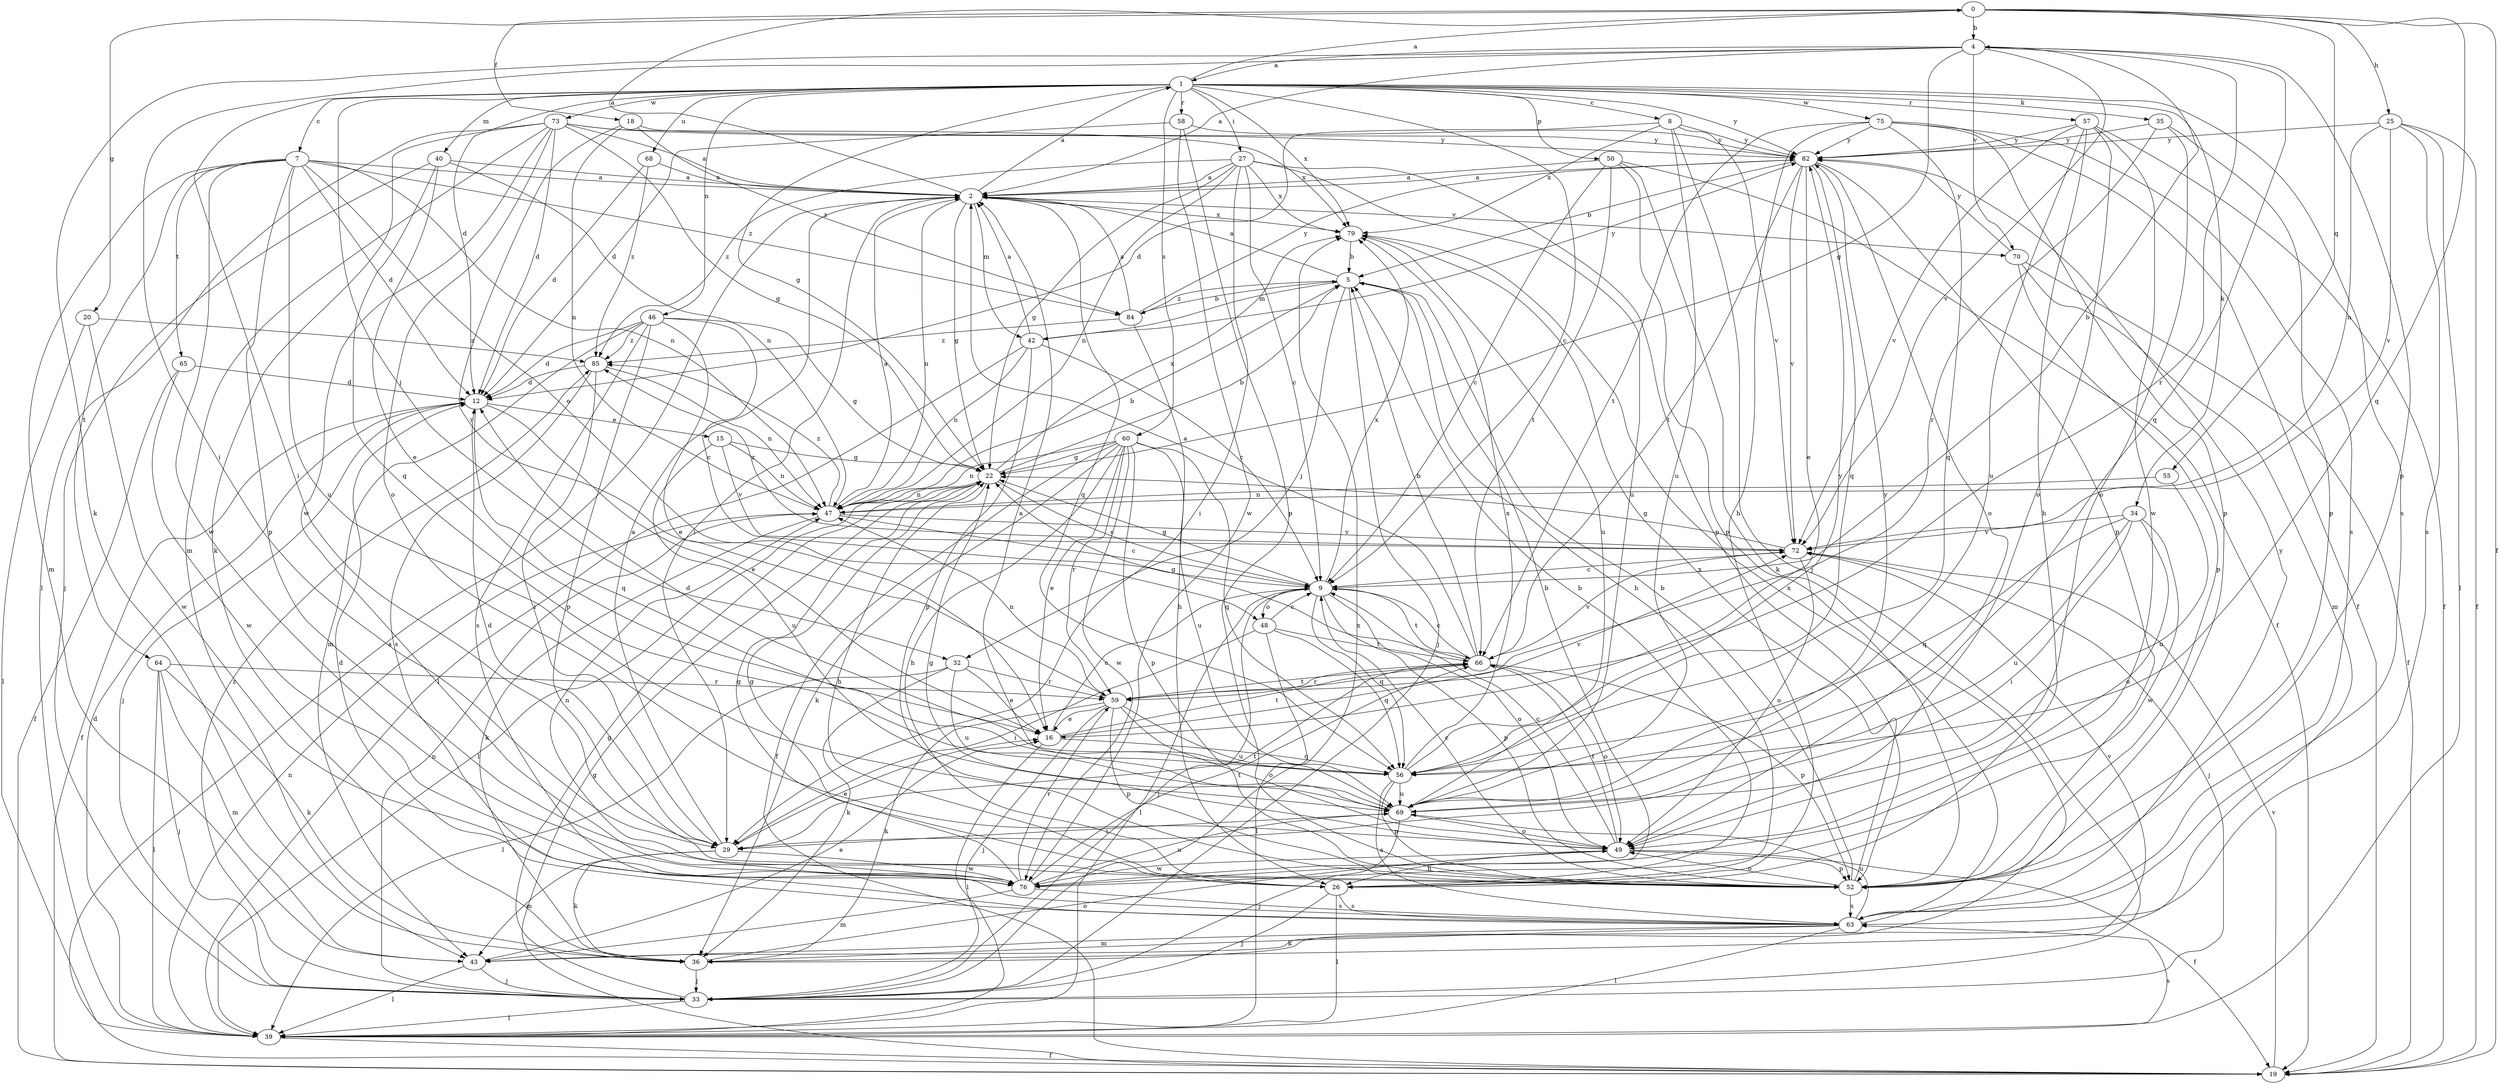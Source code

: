 strict digraph  {
0;
1;
2;
4;
5;
7;
8;
9;
12;
15;
16;
18;
19;
20;
22;
25;
26;
27;
29;
32;
33;
34;
35;
36;
39;
40;
42;
43;
46;
47;
48;
49;
50;
52;
55;
56;
57;
58;
59;
60;
63;
64;
65;
66;
68;
69;
70;
72;
73;
75;
76;
79;
82;
84;
85;
0 -> 4  [label=b];
0 -> 18  [label=f];
0 -> 19  [label=f];
0 -> 20  [label=g];
0 -> 25  [label=h];
0 -> 55  [label=q];
0 -> 56  [label=q];
1 -> 0  [label=a];
1 -> 7  [label=c];
1 -> 8  [label=c];
1 -> 9  [label=c];
1 -> 12  [label=d];
1 -> 22  [label=g];
1 -> 27  [label=i];
1 -> 29  [label=i];
1 -> 32  [label=j];
1 -> 34  [label=k];
1 -> 35  [label=k];
1 -> 40  [label=m];
1 -> 46  [label=n];
1 -> 50  [label=p];
1 -> 57  [label=r];
1 -> 58  [label=r];
1 -> 60  [label=s];
1 -> 63  [label=s];
1 -> 68  [label=u];
1 -> 73  [label=w];
1 -> 75  [label=w];
1 -> 79  [label=x];
1 -> 82  [label=y];
2 -> 0  [label=a];
2 -> 1  [label=a];
2 -> 22  [label=g];
2 -> 29  [label=i];
2 -> 42  [label=m];
2 -> 47  [label=n];
2 -> 56  [label=q];
2 -> 70  [label=v];
2 -> 79  [label=x];
4 -> 1  [label=a];
4 -> 2  [label=a];
4 -> 22  [label=g];
4 -> 29  [label=i];
4 -> 36  [label=k];
4 -> 52  [label=p];
4 -> 56  [label=q];
4 -> 59  [label=r];
4 -> 70  [label=v];
4 -> 72  [label=v];
5 -> 2  [label=a];
5 -> 26  [label=h];
5 -> 32  [label=j];
5 -> 33  [label=j];
5 -> 42  [label=m];
5 -> 84  [label=z];
7 -> 2  [label=a];
7 -> 12  [label=d];
7 -> 43  [label=m];
7 -> 47  [label=n];
7 -> 48  [label=o];
7 -> 52  [label=p];
7 -> 64  [label=t];
7 -> 65  [label=t];
7 -> 69  [label=u];
7 -> 76  [label=w];
7 -> 84  [label=z];
8 -> 12  [label=d];
8 -> 33  [label=j];
8 -> 69  [label=u];
8 -> 72  [label=v];
8 -> 79  [label=x];
8 -> 82  [label=y];
9 -> 4  [label=b];
9 -> 22  [label=g];
9 -> 33  [label=j];
9 -> 39  [label=l];
9 -> 48  [label=o];
9 -> 49  [label=o];
9 -> 52  [label=p];
9 -> 56  [label=q];
9 -> 66  [label=t];
9 -> 79  [label=x];
12 -> 15  [label=e];
12 -> 16  [label=e];
12 -> 19  [label=f];
12 -> 33  [label=j];
12 -> 56  [label=q];
15 -> 22  [label=g];
15 -> 47  [label=n];
15 -> 69  [label=u];
15 -> 72  [label=v];
16 -> 9  [label=c];
16 -> 39  [label=l];
16 -> 56  [label=q];
16 -> 66  [label=t];
16 -> 72  [label=v];
18 -> 47  [label=n];
18 -> 59  [label=r];
18 -> 82  [label=y];
18 -> 84  [label=z];
19 -> 2  [label=a];
19 -> 22  [label=g];
19 -> 72  [label=v];
20 -> 39  [label=l];
20 -> 76  [label=w];
20 -> 85  [label=z];
22 -> 5  [label=b];
22 -> 9  [label=c];
22 -> 26  [label=h];
22 -> 39  [label=l];
22 -> 47  [label=n];
22 -> 79  [label=x];
25 -> 19  [label=f];
25 -> 39  [label=l];
25 -> 47  [label=n];
25 -> 63  [label=s];
25 -> 72  [label=v];
25 -> 82  [label=y];
26 -> 5  [label=b];
26 -> 22  [label=g];
26 -> 33  [label=j];
26 -> 39  [label=l];
26 -> 63  [label=s];
27 -> 2  [label=a];
27 -> 9  [label=c];
27 -> 22  [label=g];
27 -> 29  [label=i];
27 -> 47  [label=n];
27 -> 52  [label=p];
27 -> 69  [label=u];
27 -> 79  [label=x];
27 -> 85  [label=z];
29 -> 2  [label=a];
29 -> 12  [label=d];
29 -> 16  [label=e];
29 -> 36  [label=k];
29 -> 43  [label=m];
29 -> 66  [label=t];
29 -> 76  [label=w];
32 -> 16  [label=e];
32 -> 36  [label=k];
32 -> 39  [label=l];
32 -> 59  [label=r];
32 -> 69  [label=u];
33 -> 22  [label=g];
33 -> 39  [label=l];
33 -> 47  [label=n];
33 -> 79  [label=x];
33 -> 85  [label=z];
34 -> 29  [label=i];
34 -> 49  [label=o];
34 -> 56  [label=q];
34 -> 69  [label=u];
34 -> 72  [label=v];
34 -> 76  [label=w];
35 -> 49  [label=o];
35 -> 52  [label=p];
35 -> 59  [label=r];
35 -> 82  [label=y];
36 -> 33  [label=j];
36 -> 49  [label=o];
36 -> 72  [label=v];
39 -> 12  [label=d];
39 -> 19  [label=f];
39 -> 47  [label=n];
39 -> 63  [label=s];
40 -> 2  [label=a];
40 -> 16  [label=e];
40 -> 33  [label=j];
40 -> 47  [label=n];
40 -> 56  [label=q];
42 -> 2  [label=a];
42 -> 9  [label=c];
42 -> 39  [label=l];
42 -> 47  [label=n];
42 -> 52  [label=p];
42 -> 82  [label=y];
43 -> 16  [label=e];
43 -> 33  [label=j];
43 -> 39  [label=l];
46 -> 9  [label=c];
46 -> 12  [label=d];
46 -> 16  [label=e];
46 -> 22  [label=g];
46 -> 43  [label=m];
46 -> 52  [label=p];
46 -> 63  [label=s];
46 -> 85  [label=z];
47 -> 2  [label=a];
47 -> 5  [label=b];
47 -> 9  [label=c];
47 -> 36  [label=k];
47 -> 72  [label=v];
47 -> 85  [label=z];
48 -> 9  [label=c];
48 -> 29  [label=i];
48 -> 39  [label=l];
48 -> 56  [label=q];
48 -> 66  [label=t];
49 -> 9  [label=c];
49 -> 19  [label=f];
49 -> 22  [label=g];
49 -> 26  [label=h];
49 -> 52  [label=p];
49 -> 66  [label=t];
49 -> 76  [label=w];
50 -> 2  [label=a];
50 -> 9  [label=c];
50 -> 19  [label=f];
50 -> 36  [label=k];
50 -> 52  [label=p];
50 -> 66  [label=t];
52 -> 5  [label=b];
52 -> 9  [label=c];
52 -> 49  [label=o];
52 -> 63  [label=s];
52 -> 79  [label=x];
55 -> 47  [label=n];
55 -> 69  [label=u];
56 -> 12  [label=d];
56 -> 52  [label=p];
56 -> 63  [label=s];
56 -> 69  [label=u];
56 -> 79  [label=x];
56 -> 82  [label=y];
57 -> 19  [label=f];
57 -> 26  [label=h];
57 -> 49  [label=o];
57 -> 69  [label=u];
57 -> 72  [label=v];
57 -> 76  [label=w];
57 -> 82  [label=y];
58 -> 12  [label=d];
58 -> 52  [label=p];
58 -> 76  [label=w];
58 -> 82  [label=y];
59 -> 16  [label=e];
59 -> 33  [label=j];
59 -> 36  [label=k];
59 -> 47  [label=n];
59 -> 49  [label=o];
59 -> 52  [label=p];
59 -> 66  [label=t];
59 -> 69  [label=u];
60 -> 16  [label=e];
60 -> 19  [label=f];
60 -> 22  [label=g];
60 -> 26  [label=h];
60 -> 36  [label=k];
60 -> 47  [label=n];
60 -> 52  [label=p];
60 -> 56  [label=q];
60 -> 59  [label=r];
60 -> 69  [label=u];
60 -> 76  [label=w];
63 -> 12  [label=d];
63 -> 36  [label=k];
63 -> 39  [label=l];
63 -> 43  [label=m];
63 -> 69  [label=u];
63 -> 79  [label=x];
63 -> 82  [label=y];
64 -> 33  [label=j];
64 -> 36  [label=k];
64 -> 39  [label=l];
64 -> 43  [label=m];
64 -> 59  [label=r];
65 -> 12  [label=d];
65 -> 19  [label=f];
65 -> 76  [label=w];
66 -> 2  [label=a];
66 -> 5  [label=b];
66 -> 9  [label=c];
66 -> 22  [label=g];
66 -> 49  [label=o];
66 -> 52  [label=p];
66 -> 59  [label=r];
66 -> 72  [label=v];
68 -> 2  [label=a];
68 -> 12  [label=d];
68 -> 85  [label=z];
69 -> 2  [label=a];
69 -> 29  [label=i];
69 -> 33  [label=j];
69 -> 49  [label=o];
69 -> 82  [label=y];
70 -> 19  [label=f];
70 -> 43  [label=m];
70 -> 52  [label=p];
70 -> 82  [label=y];
72 -> 9  [label=c];
72 -> 22  [label=g];
72 -> 33  [label=j];
72 -> 49  [label=o];
72 -> 85  [label=z];
73 -> 2  [label=a];
73 -> 12  [label=d];
73 -> 22  [label=g];
73 -> 36  [label=k];
73 -> 39  [label=l];
73 -> 43  [label=m];
73 -> 49  [label=o];
73 -> 76  [label=w];
73 -> 79  [label=x];
73 -> 82  [label=y];
75 -> 19  [label=f];
75 -> 26  [label=h];
75 -> 52  [label=p];
75 -> 56  [label=q];
75 -> 63  [label=s];
75 -> 66  [label=t];
75 -> 82  [label=y];
76 -> 5  [label=b];
76 -> 22  [label=g];
76 -> 43  [label=m];
76 -> 47  [label=n];
76 -> 59  [label=r];
76 -> 63  [label=s];
76 -> 66  [label=t];
76 -> 69  [label=u];
79 -> 5  [label=b];
79 -> 69  [label=u];
82 -> 2  [label=a];
82 -> 5  [label=b];
82 -> 16  [label=e];
82 -> 49  [label=o];
82 -> 52  [label=p];
82 -> 56  [label=q];
82 -> 66  [label=t];
82 -> 72  [label=v];
84 -> 2  [label=a];
84 -> 5  [label=b];
84 -> 26  [label=h];
84 -> 82  [label=y];
84 -> 85  [label=z];
85 -> 12  [label=d];
85 -> 29  [label=i];
85 -> 47  [label=n];
85 -> 63  [label=s];
}
